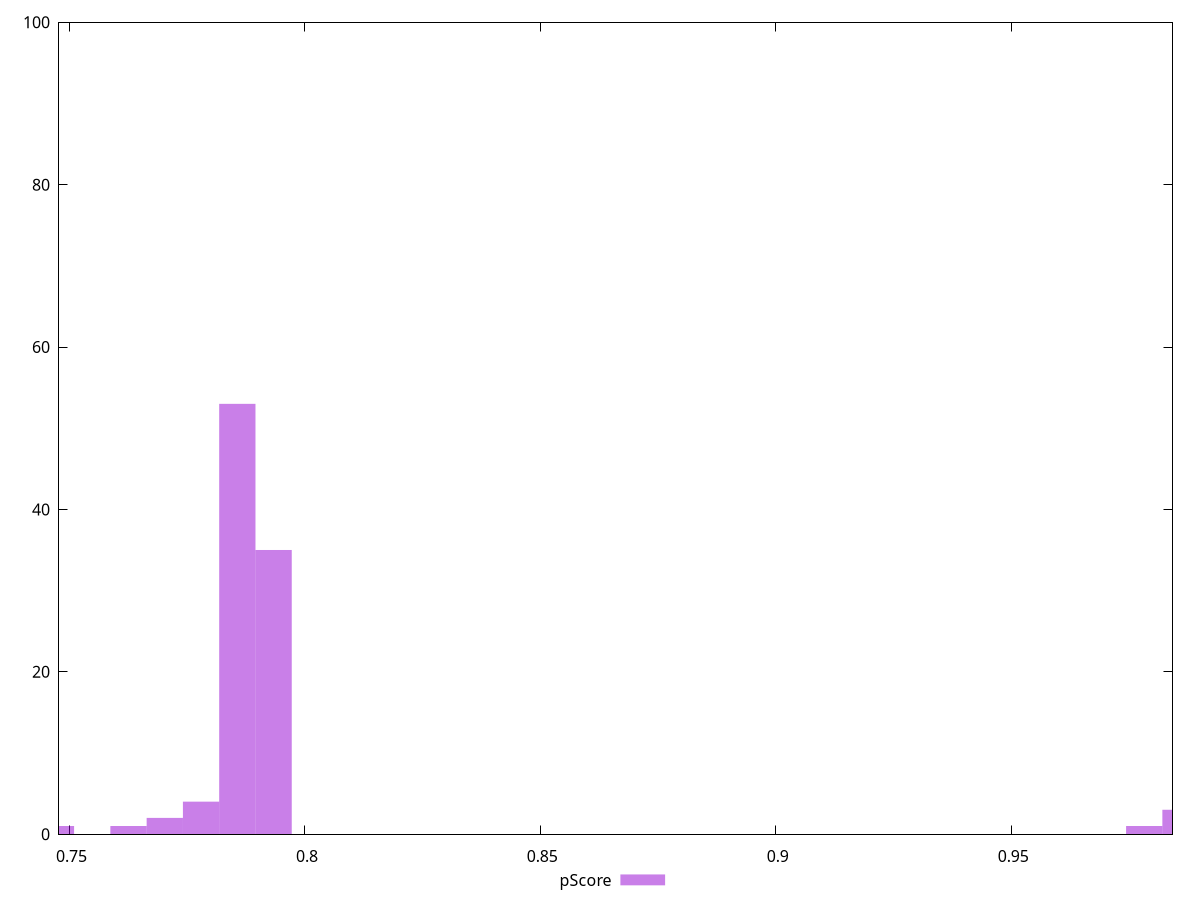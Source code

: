 reset

$pScore <<EOF
0.793356854589177 35
0.7856543608553015 53
0.9859191979360646 3
0.762546879653675 1
0.777951867121426 4
0.7702493733875505 2
0.747141892185924 1
0.9782167042021891 1
EOF

set key outside below
set boxwidth 0.007702493733875505
set xrange [0.7477894455682657:0.9842199374576777]
set yrange [0:100]
set trange [0:100]
set style fill transparent solid 0.5 noborder
set terminal svg size 640, 490 enhanced background rgb 'white'
set output "report_00009_2021-02-08T22-37-41.559Z/interactive/samples/pages+cached+noadtech+nomedia/pScore/histogram.svg"

plot $pScore title "pScore" with boxes

reset
